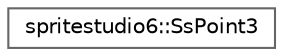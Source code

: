 digraph "Graphical Class Hierarchy"
{
 // LATEX_PDF_SIZE
  bgcolor="transparent";
  edge [fontname=Helvetica,fontsize=10,labelfontname=Helvetica,labelfontsize=10];
  node [fontname=Helvetica,fontsize=10,shape=box,height=0.2,width=0.4];
  rankdir="LR";
  Node0 [id="Node000000",label="spritestudio6::SsPoint3",height=0.2,width=0.4,color="grey40", fillcolor="white", style="filled",URL="$structspritestudio6_1_1_ss_point3.html",tooltip="３次元座標を表現するためのクラスです。"];
}

